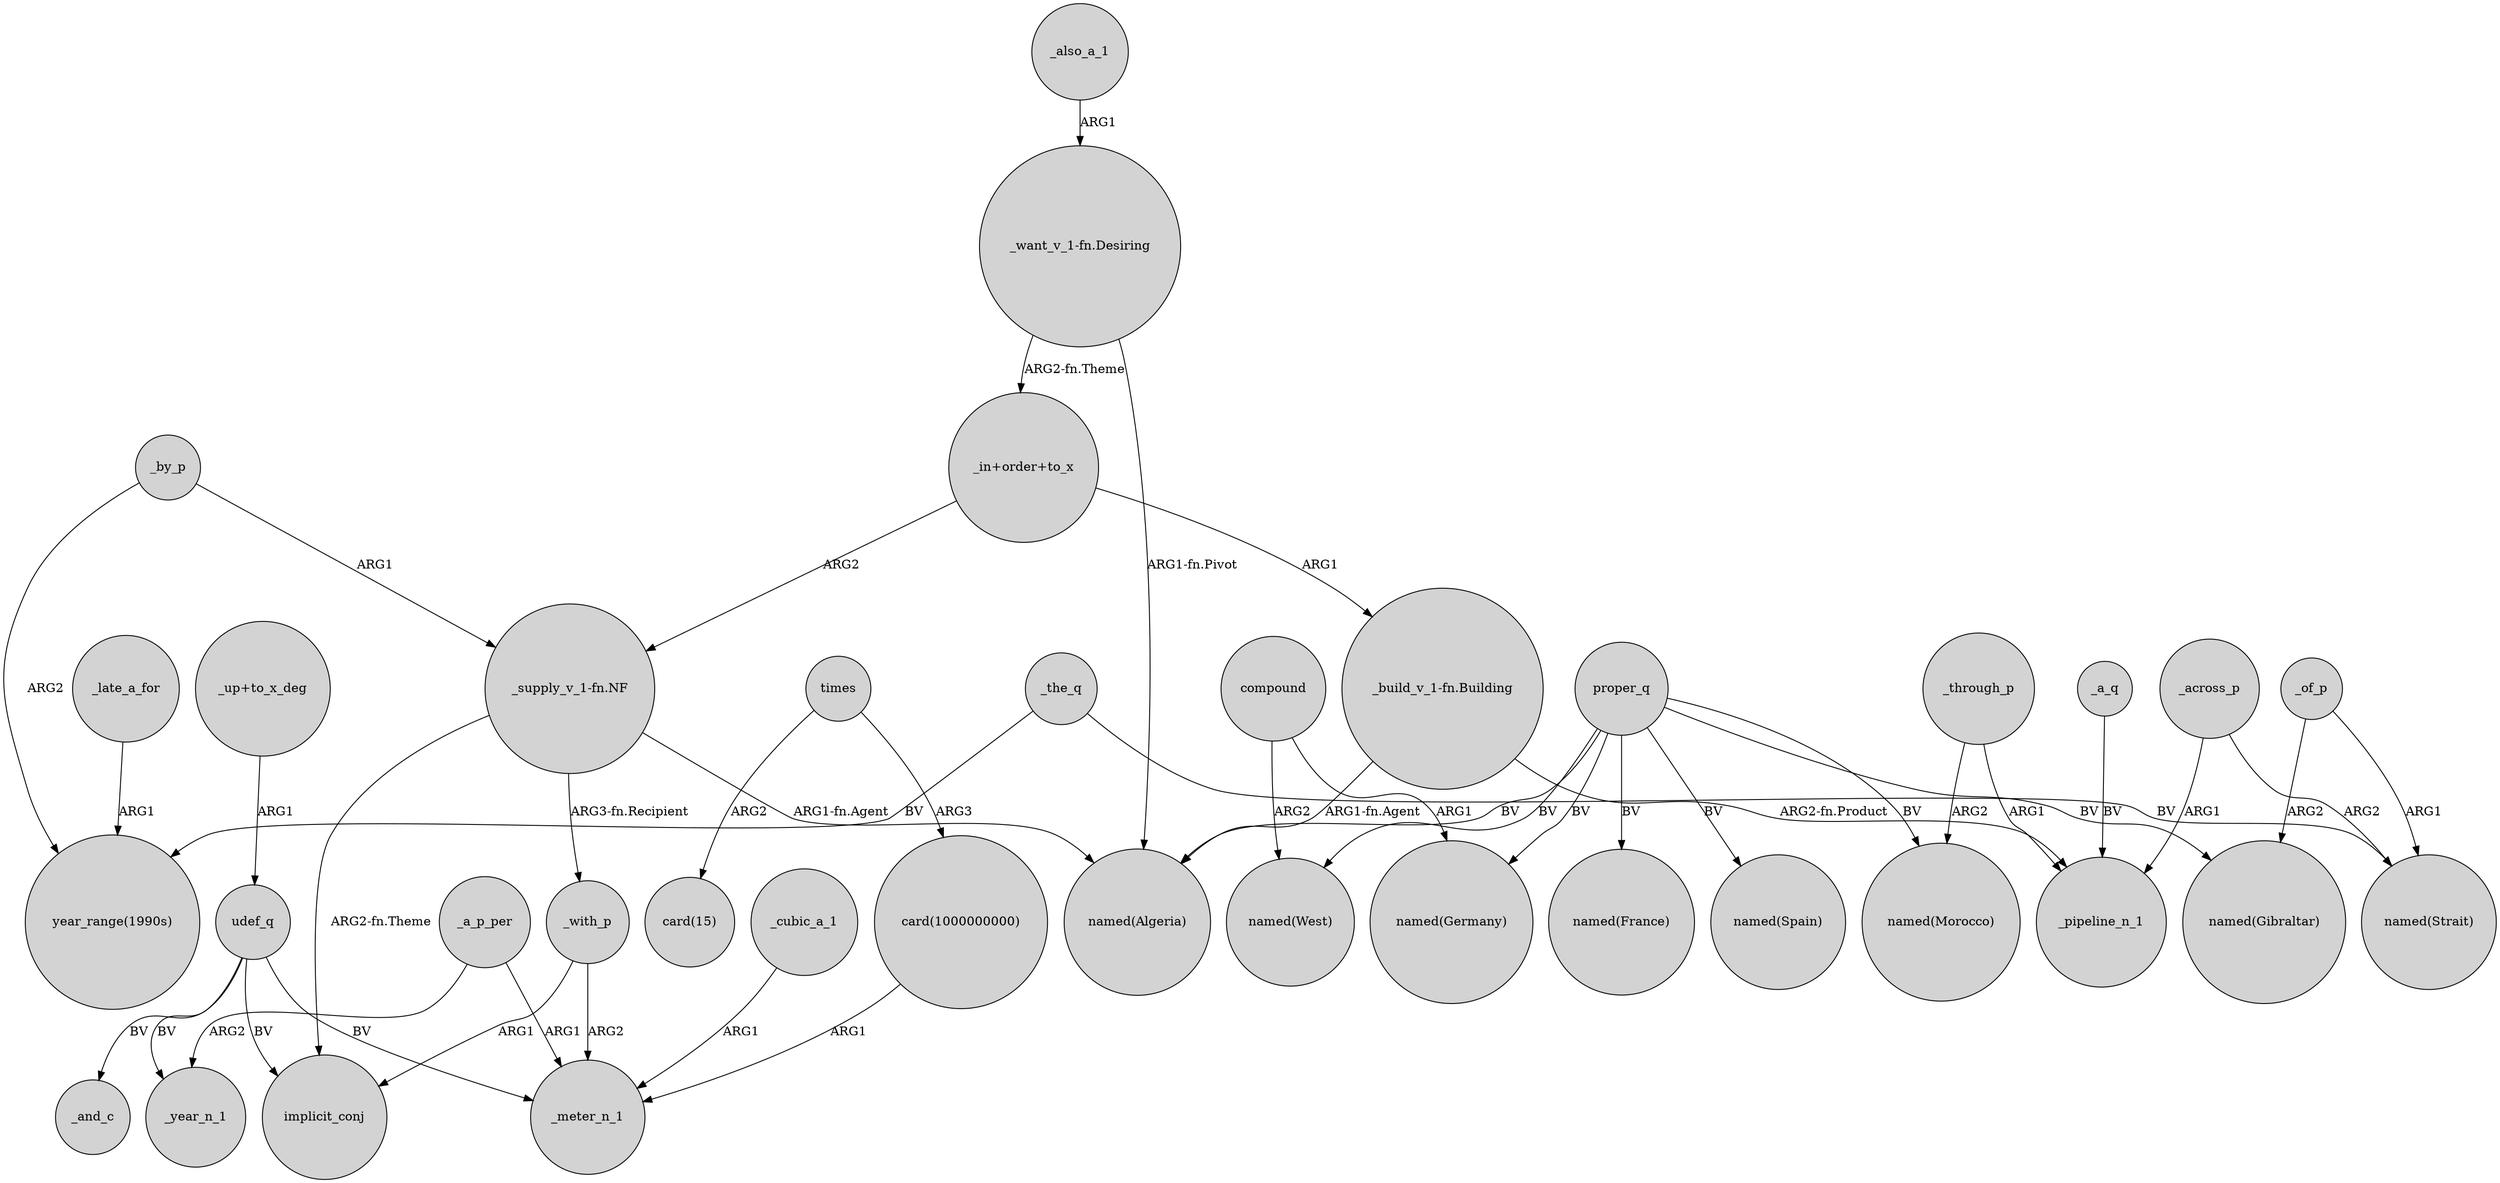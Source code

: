 digraph {
	node [shape=circle style=filled]
	_the_q -> "year_range(1990s)" [label=BV]
	compound -> "named(West)" [label=ARG2]
	"_supply_v_1-fn.NF" -> _with_p [label="ARG3-fn.Recipient"]
	proper_q -> "named(Germany)" [label=BV]
	"_up+to_x_deg" -> udef_q [label=ARG1]
	_also_a_1 -> "_want_v_1-fn.Desiring" [label=ARG1]
	"_supply_v_1-fn.NF" -> implicit_conj [label="ARG2-fn.Theme"]
	_by_p -> "_supply_v_1-fn.NF" [label=ARG1]
	_a_p_per -> _year_n_1 [label=ARG2]
	proper_q -> "named(France)" [label=BV]
	_through_p -> "named(Morocco)" [label=ARG2]
	times -> "card(15)" [label=ARG2]
	"_build_v_1-fn.Building" -> _pipeline_n_1 [label="ARG2-fn.Product"]
	"_want_v_1-fn.Desiring" -> "named(Algeria)" [label="ARG1-fn.Pivot"]
	proper_q -> "named(West)" [label=BV]
	_a_q -> _pipeline_n_1 [label=BV]
	udef_q -> implicit_conj [label=BV]
	"_in+order+to_x" -> "_supply_v_1-fn.NF" [label=ARG2]
	times -> "card(1000000000)" [label=ARG3]
	proper_q -> "named(Gibraltar)" [label=BV]
	"_want_v_1-fn.Desiring" -> "_in+order+to_x" [label="ARG2-fn.Theme"]
	_through_p -> _pipeline_n_1 [label=ARG1]
	_cubic_a_1 -> _meter_n_1 [label=ARG1]
	"_in+order+to_x" -> "_build_v_1-fn.Building" [label=ARG1]
	_with_p -> _meter_n_1 [label=ARG2]
	udef_q -> _meter_n_1 [label=BV]
	_late_a_for -> "year_range(1990s)" [label=ARG1]
	_of_p -> "named(Gibraltar)" [label=ARG2]
	"_build_v_1-fn.Building" -> "named(Algeria)" [label="ARG1-fn.Agent"]
	_a_p_per -> _meter_n_1 [label=ARG1]
	compound -> "named(Germany)" [label=ARG1]
	proper_q -> "named(Algeria)" [label=BV]
	_across_p -> _pipeline_n_1 [label=ARG1]
	_with_p -> implicit_conj [label=ARG1]
	proper_q -> "named(Spain)" [label=BV]
	udef_q -> _year_n_1 [label=BV]
	udef_q -> _and_c [label=BV]
	_by_p -> "year_range(1990s)" [label=ARG2]
	_the_q -> "named(Strait)" [label=BV]
	_of_p -> "named(Strait)" [label=ARG1]
	_across_p -> "named(Strait)" [label=ARG2]
	"card(1000000000)" -> _meter_n_1 [label=ARG1]
	proper_q -> "named(Morocco)" [label=BV]
	"_supply_v_1-fn.NF" -> "named(Algeria)" [label="ARG1-fn.Agent"]
}
